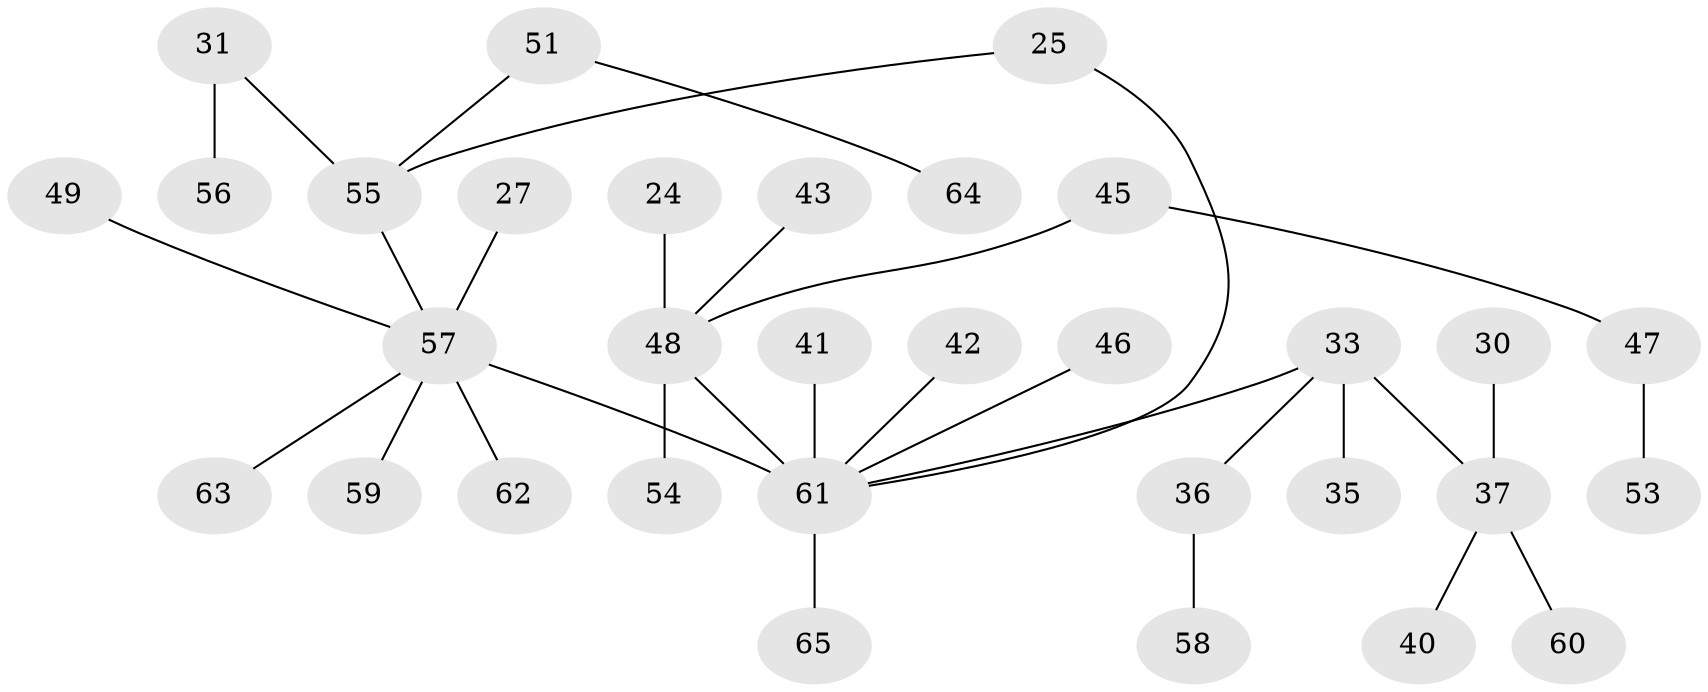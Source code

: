 // original degree distribution, {5: 0.03076923076923077, 4: 0.09230769230769231, 3: 0.16923076923076924, 6: 0.03076923076923077, 2: 0.2923076923076923, 1: 0.38461538461538464}
// Generated by graph-tools (version 1.1) at 2025/41/03/09/25 04:41:01]
// undirected, 32 vertices, 32 edges
graph export_dot {
graph [start="1"]
  node [color=gray90,style=filled];
  24;
  25 [super="+9+20+23"];
  27;
  30;
  31;
  33 [super="+3"];
  35;
  36;
  37 [super="+22"];
  40;
  41;
  42;
  43;
  45;
  46;
  47;
  48 [super="+7+38"];
  49;
  51;
  53;
  54;
  55 [super="+29+34"];
  56;
  57 [super="+44+52+21"];
  58;
  59;
  60;
  61 [super="+10+14+39+50+32"];
  62;
  63 [super="+28"];
  64;
  65;
  24 -- 48;
  25 -- 61;
  25 -- 55;
  27 -- 57;
  30 -- 37;
  31 -- 56;
  31 -- 55;
  33 -- 36;
  33 -- 35;
  33 -- 61 [weight=2];
  33 -- 37;
  36 -- 58;
  37 -- 40;
  37 -- 60;
  41 -- 61;
  42 -- 61;
  43 -- 48;
  45 -- 47;
  45 -- 48;
  46 -- 61;
  47 -- 53;
  48 -- 54;
  48 -- 61 [weight=3];
  49 -- 57;
  51 -- 64;
  51 -- 55;
  55 -- 57 [weight=2];
  57 -- 62;
  57 -- 59;
  57 -- 61 [weight=3];
  57 -- 63;
  61 -- 65;
}
